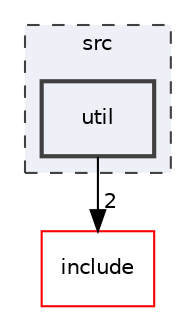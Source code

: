 digraph "/Users/runner/work/chess/chess/src/util"
{
 // LATEX_PDF_SIZE
  bgcolor="transparent";
  edge [fontname="Helvetica",fontsize="10",labelfontname="Helvetica",labelfontsize="10"];
  node [fontname="Helvetica",fontsize="10",shape=record];
  compound=true
  subgraph clusterdir_68267d1309a1af8e8297ef4c3efbcdba {
    graph [ bgcolor="#edf0f7", pencolor="grey25", style="filled,dashed,", label="src", fontname="Helvetica", fontsize="10", URL="dir_68267d1309a1af8e8297ef4c3efbcdba.html"]
  dir_b7878ad5ecbf2506f4125b9d34c97e45 [shape=box, label="util", style="filled,bold,", fillcolor="#edf0f7", color="grey25", URL="dir_b7878ad5ecbf2506f4125b9d34c97e45.html"];
  }
  dir_d44c64559bbebec7f509842c48db8b23 [shape=box, label="include", style="", fillcolor="#edf0f7", color="red", URL="dir_d44c64559bbebec7f509842c48db8b23.html"];
  dir_b7878ad5ecbf2506f4125b9d34c97e45->dir_d44c64559bbebec7f509842c48db8b23 [headlabel="2", labeldistance=1.5 headhref="dir_000011_000006.html"];
}
